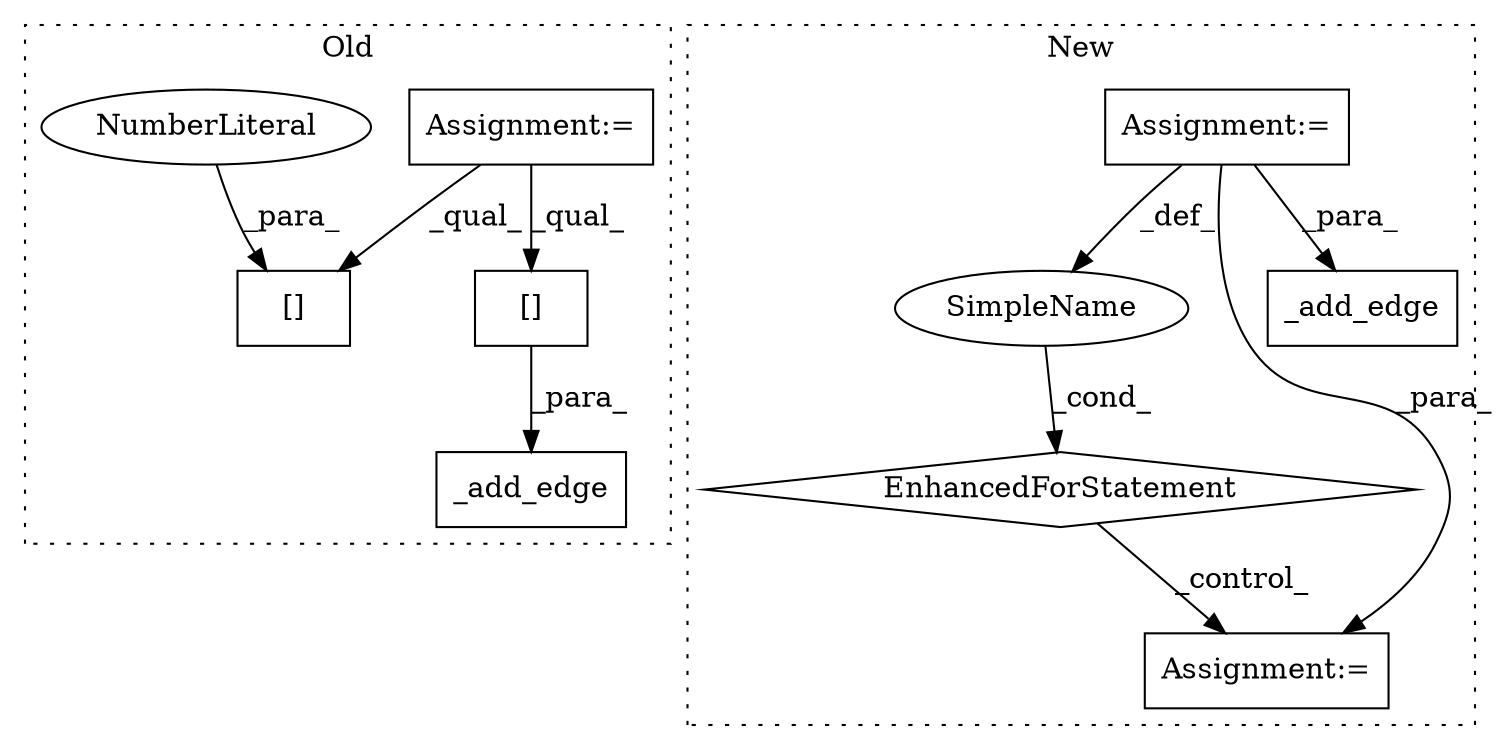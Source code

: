 digraph G {
subgraph cluster0 {
1 [label="_add_edge" a="32" s="10927,10988" l="10,1" shape="box"];
5 [label="[]" a="2" s="10952,10981" l="28,1" shape="box"];
7 [label="Assignment:=" a="7" s="10600" l="1" shape="box"];
9 [label="[]" a="2" s="10879,10908" l="28,1" shape="box"];
10 [label="NumberLiteral" a="34" s="10907" l="1" shape="ellipse"];
label = "Old";
style="dotted";
}
subgraph cluster1 {
2 [label="EnhancedForStatement" a="70" s="9667,9778" l="67,2" shape="diamond"];
3 [label="SimpleName" a="42" s="9738" l="8" shape="ellipse"];
4 [label="Assignment:=" a="7" s="9793" l="1" shape="box"];
6 [label="Assignment:=" a="7" s="9574" l="1" shape="box"];
8 [label="_add_edge" a="32" s="10410,10461" l="10,1" shape="box"];
label = "New";
style="dotted";
}
2 -> 4 [label="_control_"];
3 -> 2 [label="_cond_"];
5 -> 1 [label="_para_"];
6 -> 4 [label="_para_"];
6 -> 8 [label="_para_"];
6 -> 3 [label="_def_"];
7 -> 5 [label="_qual_"];
7 -> 9 [label="_qual_"];
10 -> 9 [label="_para_"];
}